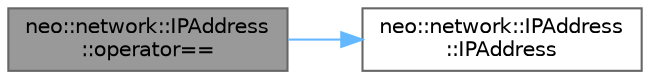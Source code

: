 digraph "neo::network::IPAddress::operator=="
{
 // LATEX_PDF_SIZE
  bgcolor="transparent";
  edge [fontname=Helvetica,fontsize=10,labelfontname=Helvetica,labelfontsize=10];
  node [fontname=Helvetica,fontsize=10,shape=box,height=0.2,width=0.4];
  rankdir="LR";
  Node1 [id="Node000001",label="neo::network::IPAddress\l::operator==",height=0.2,width=0.4,color="gray40", fillcolor="grey60", style="filled", fontcolor="black",tooltip="Checks if this IPAddress is equal to another IPAddress."];
  Node1 -> Node2 [id="edge1_Node000001_Node000002",color="steelblue1",style="solid",tooltip=" "];
  Node2 [id="Node000002",label="neo::network::IPAddress\l::IPAddress",height=0.2,width=0.4,color="grey40", fillcolor="white", style="filled",URL="$classneo_1_1network_1_1_i_p_address.html#af3841f07eb754ead04973a5b6bb9afba",tooltip="Constructs an empty IPAddress."];
}
